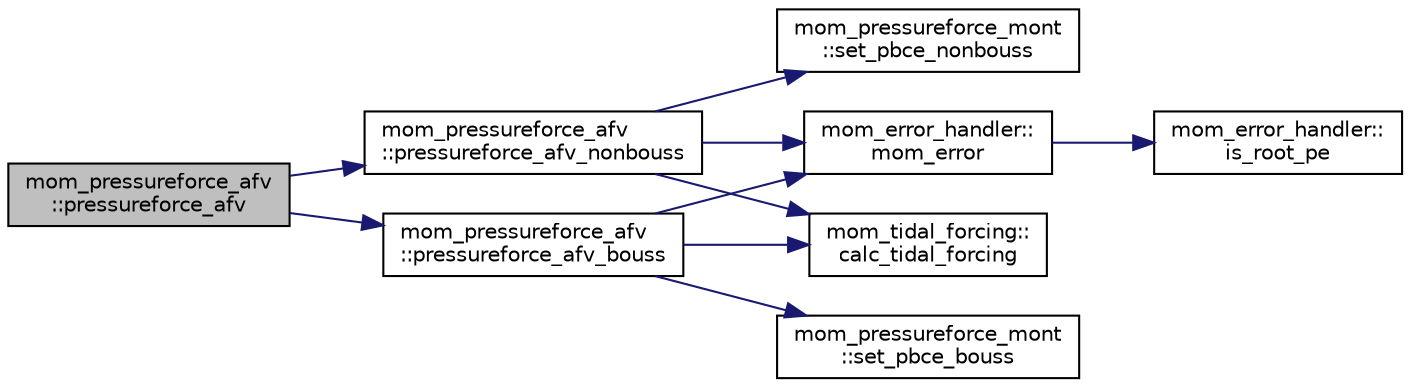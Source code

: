 digraph "mom_pressureforce_afv::pressureforce_afv"
{
 // INTERACTIVE_SVG=YES
  edge [fontname="Helvetica",fontsize="10",labelfontname="Helvetica",labelfontsize="10"];
  node [fontname="Helvetica",fontsize="10",shape=record];
  rankdir="LR";
  Node0 [label="mom_pressureforce_afv\l::pressureforce_afv",height=0.2,width=0.4,color="black", fillcolor="grey75", style="filled", fontcolor="black"];
  Node0 -> Node1 [color="midnightblue",fontsize="10",style="solid",fontname="Helvetica"];
  Node1 [label="mom_pressureforce_afv\l::pressureforce_afv_bouss",height=0.2,width=0.4,color="black", fillcolor="white", style="filled",URL="$namespacemom__pressureforce__afv.html#a2b38fa4956dd9305ec682fcc64ae32ea",tooltip="Boussinesq analytically-integrated finite volume form of pressure gradient. "];
  Node1 -> Node2 [color="midnightblue",fontsize="10",style="solid",fontname="Helvetica"];
  Node2 [label="mom_error_handler::\lmom_error",height=0.2,width=0.4,color="black", fillcolor="white", style="filled",URL="$namespacemom__error__handler.html#a460cfb79a06c29fc249952c2a3710d67"];
  Node2 -> Node3 [color="midnightblue",fontsize="10",style="solid",fontname="Helvetica"];
  Node3 [label="mom_error_handler::\lis_root_pe",height=0.2,width=0.4,color="black", fillcolor="white", style="filled",URL="$namespacemom__error__handler.html#ad5f00a53059c72fe2332d1436c80ca71"];
  Node1 -> Node4 [color="midnightblue",fontsize="10",style="solid",fontname="Helvetica"];
  Node4 [label="mom_tidal_forcing::\lcalc_tidal_forcing",height=0.2,width=0.4,color="black", fillcolor="white", style="filled",URL="$namespacemom__tidal__forcing.html#ab88c76dce908a227ab2bfa42f4869fe7",tooltip="This subroutine calculates the geopotential anomalies that drive the tides, including self-attraction..."];
  Node1 -> Node5 [color="midnightblue",fontsize="10",style="solid",fontname="Helvetica"];
  Node5 [label="mom_pressureforce_mont\l::set_pbce_bouss",height=0.2,width=0.4,color="black", fillcolor="white", style="filled",URL="$namespacemom__pressureforce__mont.html#a9c2cfd1900c6dfc60b918920372cad6f",tooltip="Determines the partial derivative of the acceleration due to pressure forces with the free surface he..."];
  Node0 -> Node6 [color="midnightblue",fontsize="10",style="solid",fontname="Helvetica"];
  Node6 [label="mom_pressureforce_afv\l::pressureforce_afv_nonbouss",height=0.2,width=0.4,color="black", fillcolor="white", style="filled",URL="$namespacemom__pressureforce__afv.html#ac872477c8b86d0997199db68a8969466",tooltip="Non-Boussinesq analytically-integrated finite volume form of pressure gradient. "];
  Node6 -> Node2 [color="midnightblue",fontsize="10",style="solid",fontname="Helvetica"];
  Node6 -> Node4 [color="midnightblue",fontsize="10",style="solid",fontname="Helvetica"];
  Node6 -> Node7 [color="midnightblue",fontsize="10",style="solid",fontname="Helvetica"];
  Node7 [label="mom_pressureforce_mont\l::set_pbce_nonbouss",height=0.2,width=0.4,color="black", fillcolor="white", style="filled",URL="$namespacemom__pressureforce__mont.html#aac4ff359115d0f17df8118cc648dcabd",tooltip="Determines the partial derivative of the acceleration due to pressure forces with the column mass..."];
}
